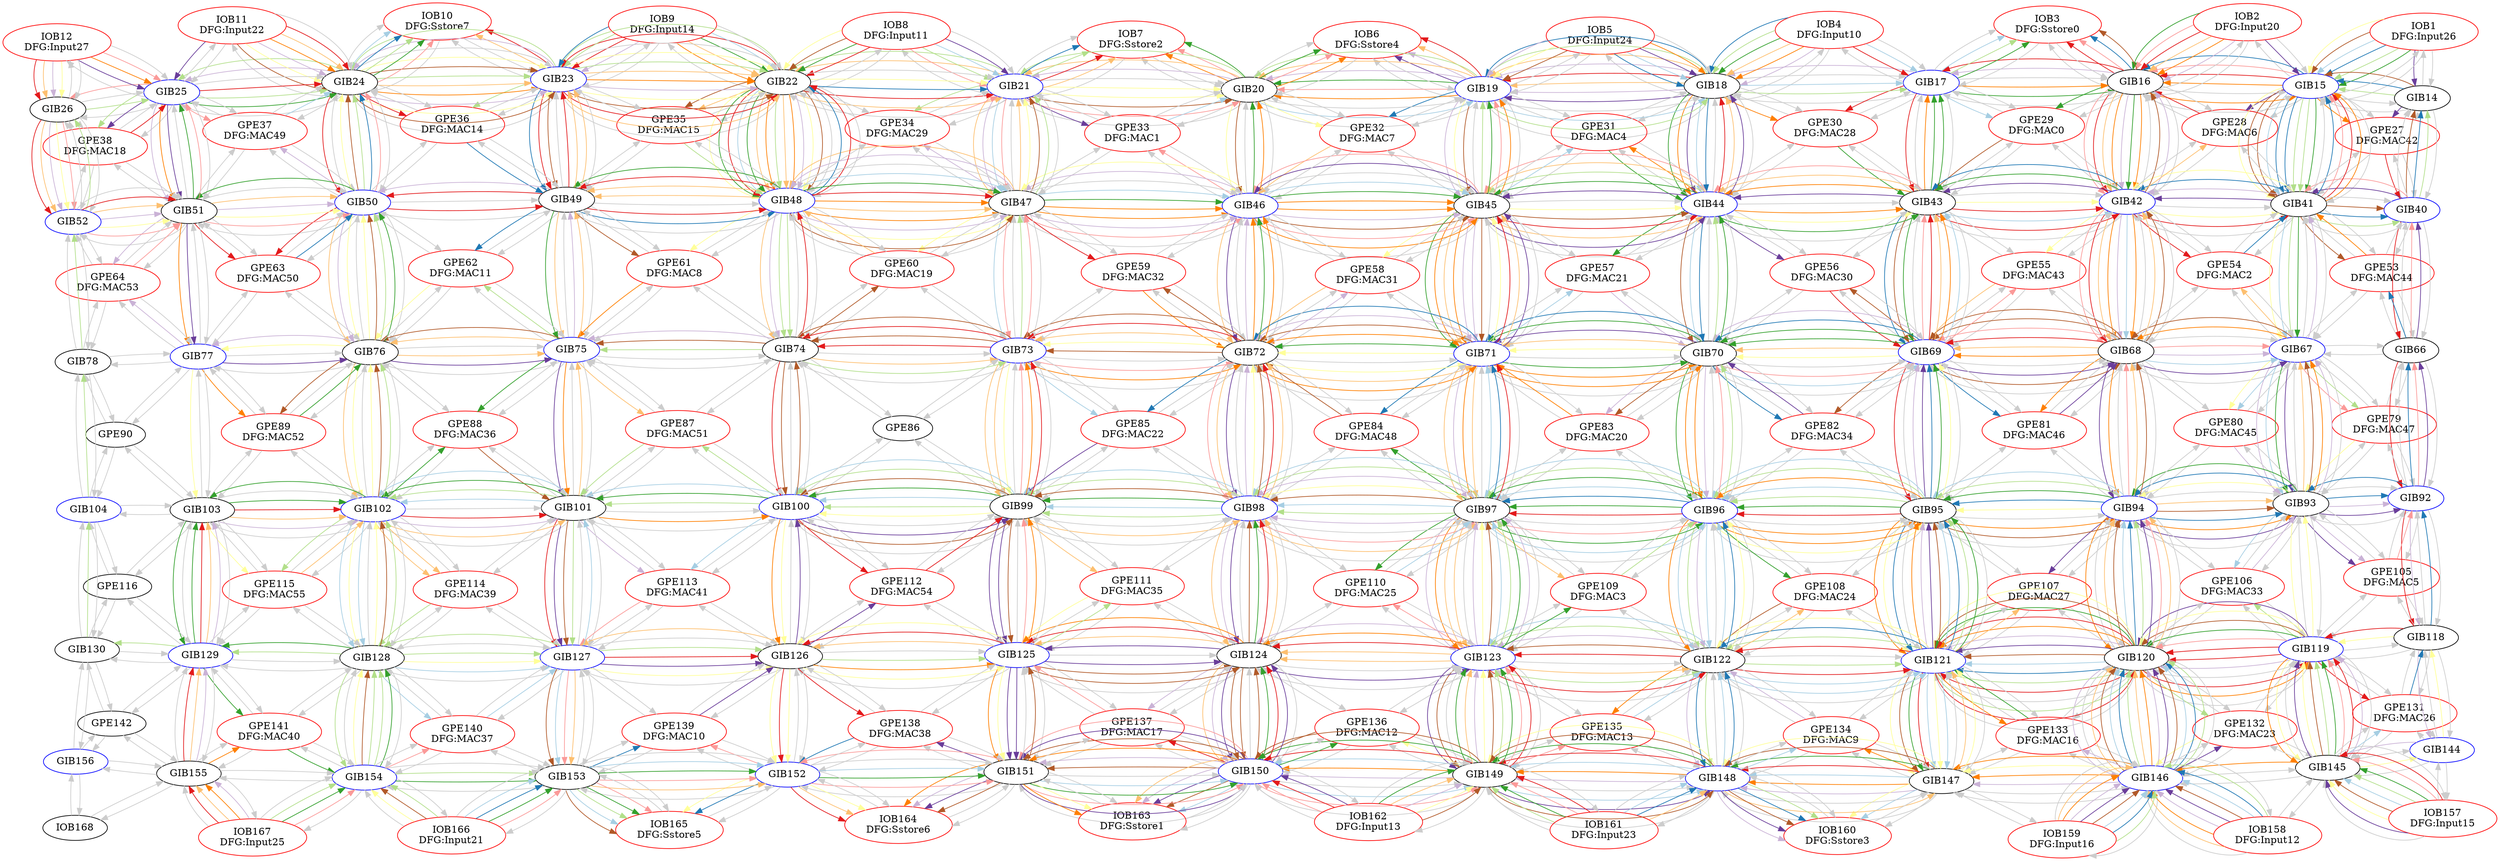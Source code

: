 Digraph G {
layout = sfdp;
overlap = scale;
IOB1[label = "IOB1\nDFG:Input26", color = red];
GIB14->IOB1[color = gray80];
GIB15->IOB1[color = gray80];
IOB2[label = "IOB2\nDFG:Input20", color = red];
GIB15->IOB2[color = gray80];
GIB16->IOB2[color = gray80];
IOB3[label = "IOB3\nDFG:Sstore0", color = red];
GIB16->IOB3[color = gray80];
GIB17->IOB3[color = gray80];
IOB4[label = "IOB4\nDFG:Input10", color = red];
GIB17->IOB4[color = gray80];
GIB18->IOB4[color = gray80];
IOB5[label = "IOB5\nDFG:Input24", color = red];
GIB18->IOB5[color = gray80];
GIB19->IOB5[color = gray80];
IOB6[label = "IOB6\nDFG:Sstore4", color = red];
GIB19->IOB6[color = gray80];
GIB20->IOB6[color = gray80];
IOB7[label = "IOB7\nDFG:Sstore2", color = red];
GIB20->IOB7[color = gray80];
GIB21->IOB7[color = gray80];
IOB8[label = "IOB8\nDFG:Input11", color = red];
GIB21->IOB8[color = gray80];
GIB22->IOB8[color = gray80];
IOB9[label = "IOB9\nDFG:Input14", color = red];
GIB22->IOB9[color = gray80];
GIB23->IOB9[color = gray80];
IOB10[label = "IOB10\nDFG:Sstore7", color = red];
GIB23->IOB10[color = gray80];
GIB24->IOB10[color = gray80];
IOB11[label = "IOB11\nDFG:Input22", color = red];
GIB24->IOB11[color = gray80];
GIB25->IOB11[color = gray80];
IOB12[label = "IOB12\nDFG:Input27", color = red];
GIB25->IOB12[color = gray80];
GIB26->IOB12[color = gray80];
GIB14[label = "GIB14", color = black];
IOB1->GIB14[color = gray80];
GIB15->GIB14[color = gray80];
GPE27->GIB14[color = gray80];
GIB40->GIB14[color = gray80];
GIB15[label = "GIB15", color = blue];
IOB1->GIB15[color = gray80];
IOB2->GIB15[color = gray80];
GIB14->GIB15[color = gray80];
GIB16->GIB15[color = gray80];
GPE27->GIB15[color = gray80];
GPE28->GIB15[color = gray80];
GIB41->GIB15[color = gray80];
GIB16[label = "GIB16", color = black];
IOB2->GIB16[color = gray80];
IOB3->GIB16[color = gray80];
GIB15->GIB16[color = gray80];
GIB17->GIB16[color = gray80];
GPE28->GIB16[color = gray80];
GPE29->GIB16[color = gray80];
GIB42->GIB16[color = gray80];
GIB17[label = "GIB17", color = blue];
IOB3->GIB17[color = gray80];
IOB4->GIB17[color = gray80];
GIB16->GIB17[color = gray80];
GIB18->GIB17[color = gray80];
GPE29->GIB17[color = gray80];
GPE30->GIB17[color = gray80];
GIB43->GIB17[color = gray80];
GIB18[label = "GIB18", color = black];
IOB4->GIB18[color = gray80];
IOB5->GIB18[color = gray80];
GIB17->GIB18[color = gray80];
GIB19->GIB18[color = gray80];
GPE30->GIB18[color = gray80];
GPE31->GIB18[color = gray80];
GIB44->GIB18[color = gray80];
GIB19[label = "GIB19", color = blue];
IOB5->GIB19[color = gray80];
IOB6->GIB19[color = gray80];
GIB18->GIB19[color = gray80];
GIB20->GIB19[color = gray80];
GPE31->GIB19[color = gray80];
GPE32->GIB19[color = gray80];
GIB45->GIB19[color = gray80];
GIB20[label = "GIB20", color = black];
IOB6->GIB20[color = gray80];
IOB7->GIB20[color = gray80];
GIB19->GIB20[color = gray80];
GIB21->GIB20[color = gray80];
GPE32->GIB20[color = gray80];
GPE33->GIB20[color = gray80];
GIB46->GIB20[color = gray80];
GIB21[label = "GIB21", color = blue];
IOB7->GIB21[color = gray80];
IOB8->GIB21[color = gray80];
GIB20->GIB21[color = gray80];
GIB22->GIB21[color = gray80];
GPE33->GIB21[color = gray80];
GPE34->GIB21[color = gray80];
GIB47->GIB21[color = gray80];
GIB22[label = "GIB22", color = black];
IOB8->GIB22[color = gray80];
IOB9->GIB22[color = gray80];
GIB21->GIB22[color = gray80];
GIB23->GIB22[color = gray80];
GPE34->GIB22[color = gray80];
GPE35->GIB22[color = gray80];
GIB48->GIB22[color = gray80];
GIB23[label = "GIB23", color = blue];
IOB9->GIB23[color = gray80];
IOB10->GIB23[color = gray80];
GIB22->GIB23[color = gray80];
GIB24->GIB23[color = gray80];
GPE35->GIB23[color = gray80];
GPE36->GIB23[color = gray80];
GIB49->GIB23[color = gray80];
GIB24[label = "GIB24", color = black];
IOB10->GIB24[color = gray80];
IOB11->GIB24[color = gray80];
GIB23->GIB24[color = gray80];
GIB25->GIB24[color = gray80];
GPE36->GIB24[color = gray80];
GPE37->GIB24[color = gray80];
GIB50->GIB24[color = gray80];
GIB25[label = "GIB25", color = blue];
IOB11->GIB25[color = gray80];
IOB12->GIB25[color = gray80];
GIB24->GIB25[color = gray80];
GIB26->GIB25[color = gray80];
GPE37->GIB25[color = gray80];
GPE38->GIB25[color = gray80];
GIB51->GIB25[color = gray80];
GIB26[label = "GIB26", color = black];
IOB12->GIB26[color = gray80];
GIB25->GIB26[color = gray80];
GPE38->GIB26[color = gray80];
GIB52->GIB26[color = gray80];
GPE27[label = "GPE27\nDFG:MAC42", color = red];
GIB14->GPE27[color = gray80];
GIB15->GPE27[color = gray80];
GIB40->GPE27[color = gray80];
GIB41->GPE27[color = gray80];
GPE28[label = "GPE28\nDFG:MAC6", color = red];
GIB15->GPE28[color = gray80];
GIB16->GPE28[color = gray80];
GIB41->GPE28[color = gray80];
GIB42->GPE28[color = gray80];
GPE29[label = "GPE29\nDFG:MAC0", color = red];
GIB16->GPE29[color = gray80];
GIB17->GPE29[color = gray80];
GIB42->GPE29[color = gray80];
GIB43->GPE29[color = gray80];
GPE30[label = "GPE30\nDFG:MAC28", color = red];
GIB17->GPE30[color = gray80];
GIB18->GPE30[color = gray80];
GIB43->GPE30[color = gray80];
GIB44->GPE30[color = gray80];
GPE31[label = "GPE31\nDFG:MAC4", color = red];
GIB18->GPE31[color = gray80];
GIB19->GPE31[color = gray80];
GIB44->GPE31[color = gray80];
GIB45->GPE31[color = gray80];
GPE32[label = "GPE32\nDFG:MAC7", color = red];
GIB19->GPE32[color = gray80];
GIB20->GPE32[color = gray80];
GIB45->GPE32[color = gray80];
GIB46->GPE32[color = gray80];
GPE33[label = "GPE33\nDFG:MAC1", color = red];
GIB20->GPE33[color = gray80];
GIB21->GPE33[color = gray80];
GIB46->GPE33[color = gray80];
GIB47->GPE33[color = gray80];
GPE34[label = "GPE34\nDFG:MAC29", color = red];
GIB21->GPE34[color = gray80];
GIB22->GPE34[color = gray80];
GIB47->GPE34[color = gray80];
GIB48->GPE34[color = gray80];
GPE35[label = "GPE35\nDFG:MAC15", color = red];
GIB22->GPE35[color = gray80];
GIB23->GPE35[color = gray80];
GIB48->GPE35[color = gray80];
GIB49->GPE35[color = gray80];
GPE36[label = "GPE36\nDFG:MAC14", color = red];
GIB23->GPE36[color = gray80];
GIB24->GPE36[color = gray80];
GIB49->GPE36[color = gray80];
GIB50->GPE36[color = gray80];
GPE37[label = "GPE37\nDFG:MAC49", color = red];
GIB24->GPE37[color = gray80];
GIB25->GPE37[color = gray80];
GIB50->GPE37[color = gray80];
GIB51->GPE37[color = gray80];
GPE38[label = "GPE38\nDFG:MAC18", color = red];
GIB25->GPE38[color = gray80];
GIB26->GPE38[color = gray80];
GIB51->GPE38[color = gray80];
GIB52->GPE38[color = gray80];
GIB40[label = "GIB40", color = blue];
GIB14->GIB40[color = gray80];
GPE27->GIB40[color = gray80];
GIB41->GIB40[color = gray80];
GPE53->GIB40[color = gray80];
GIB66->GIB40[color = gray80];
GIB41[label = "GIB41", color = black];
GIB15->GIB41[color = gray80];
GPE27->GIB41[color = gray80];
GPE28->GIB41[color = gray80];
GIB40->GIB41[color = gray80];
GIB42->GIB41[color = gray80];
GPE53->GIB41[color = gray80];
GPE54->GIB41[color = gray80];
GIB67->GIB41[color = gray80];
GIB42[label = "GIB42", color = blue];
GIB16->GIB42[color = gray80];
GPE28->GIB42[color = gray80];
GPE29->GIB42[color = gray80];
GIB41->GIB42[color = gray80];
GIB43->GIB42[color = gray80];
GPE54->GIB42[color = gray80];
GPE55->GIB42[color = gray80];
GIB68->GIB42[color = gray80];
GIB43[label = "GIB43", color = black];
GIB17->GIB43[color = gray80];
GPE29->GIB43[color = gray80];
GPE30->GIB43[color = gray80];
GIB42->GIB43[color = gray80];
GIB44->GIB43[color = gray80];
GPE55->GIB43[color = gray80];
GPE56->GIB43[color = gray80];
GIB69->GIB43[color = gray80];
GIB44[label = "GIB44", color = blue];
GIB18->GIB44[color = gray80];
GPE30->GIB44[color = gray80];
GPE31->GIB44[color = gray80];
GIB43->GIB44[color = gray80];
GIB45->GIB44[color = gray80];
GPE56->GIB44[color = gray80];
GPE57->GIB44[color = gray80];
GIB70->GIB44[color = gray80];
GIB45[label = "GIB45", color = black];
GIB19->GIB45[color = gray80];
GPE31->GIB45[color = gray80];
GPE32->GIB45[color = gray80];
GIB44->GIB45[color = gray80];
GIB46->GIB45[color = gray80];
GPE57->GIB45[color = gray80];
GPE58->GIB45[color = gray80];
GIB71->GIB45[color = gray80];
GIB46[label = "GIB46", color = blue];
GIB20->GIB46[color = gray80];
GPE32->GIB46[color = gray80];
GPE33->GIB46[color = gray80];
GIB45->GIB46[color = gray80];
GIB47->GIB46[color = gray80];
GPE58->GIB46[color = gray80];
GPE59->GIB46[color = gray80];
GIB72->GIB46[color = gray80];
GIB47[label = "GIB47", color = black];
GIB21->GIB47[color = gray80];
GPE33->GIB47[color = gray80];
GPE34->GIB47[color = gray80];
GIB46->GIB47[color = gray80];
GIB48->GIB47[color = gray80];
GPE59->GIB47[color = gray80];
GPE60->GIB47[color = gray80];
GIB73->GIB47[color = gray80];
GIB48[label = "GIB48", color = blue];
GIB22->GIB48[color = gray80];
GPE34->GIB48[color = gray80];
GPE35->GIB48[color = gray80];
GIB47->GIB48[color = gray80];
GIB49->GIB48[color = gray80];
GPE60->GIB48[color = gray80];
GPE61->GIB48[color = gray80];
GIB74->GIB48[color = gray80];
GIB49[label = "GIB49", color = black];
GIB23->GIB49[color = gray80];
GPE35->GIB49[color = gray80];
GPE36->GIB49[color = gray80];
GIB48->GIB49[color = gray80];
GIB50->GIB49[color = gray80];
GPE61->GIB49[color = gray80];
GPE62->GIB49[color = gray80];
GIB75->GIB49[color = gray80];
GIB50[label = "GIB50", color = blue];
GIB24->GIB50[color = gray80];
GPE36->GIB50[color = gray80];
GPE37->GIB50[color = gray80];
GIB49->GIB50[color = gray80];
GIB51->GIB50[color = gray80];
GPE62->GIB50[color = gray80];
GPE63->GIB50[color = gray80];
GIB76->GIB50[color = gray80];
GIB51[label = "GIB51", color = black];
GIB25->GIB51[color = gray80];
GPE37->GIB51[color = gray80];
GPE38->GIB51[color = gray80];
GIB50->GIB51[color = gray80];
GIB52->GIB51[color = gray80];
GPE63->GIB51[color = gray80];
GPE64->GIB51[color = gray80];
GIB77->GIB51[color = gray80];
GIB52[label = "GIB52", color = blue];
GIB26->GIB52[color = gray80];
GPE38->GIB52[color = gray80];
GIB51->GIB52[color = gray80];
GPE64->GIB52[color = gray80];
GIB78->GIB52[color = gray80];
GPE53[label = "GPE53\nDFG:MAC44", color = red];
GIB40->GPE53[color = gray80];
GIB41->GPE53[color = gray80];
GIB66->GPE53[color = gray80];
GIB67->GPE53[color = gray80];
GPE54[label = "GPE54\nDFG:MAC2", color = red];
GIB41->GPE54[color = gray80];
GIB42->GPE54[color = gray80];
GIB67->GPE54[color = gray80];
GIB68->GPE54[color = gray80];
GPE55[label = "GPE55\nDFG:MAC43", color = red];
GIB42->GPE55[color = gray80];
GIB43->GPE55[color = gray80];
GIB68->GPE55[color = gray80];
GIB69->GPE55[color = gray80];
GPE56[label = "GPE56\nDFG:MAC30", color = red];
GIB43->GPE56[color = gray80];
GIB44->GPE56[color = gray80];
GIB69->GPE56[color = gray80];
GIB70->GPE56[color = gray80];
GPE57[label = "GPE57\nDFG:MAC21", color = red];
GIB44->GPE57[color = gray80];
GIB45->GPE57[color = gray80];
GIB70->GPE57[color = gray80];
GIB71->GPE57[color = gray80];
GPE58[label = "GPE58\nDFG:MAC31", color = red];
GIB45->GPE58[color = gray80];
GIB46->GPE58[color = gray80];
GIB71->GPE58[color = gray80];
GIB72->GPE58[color = gray80];
GPE59[label = "GPE59\nDFG:MAC32", color = red];
GIB46->GPE59[color = gray80];
GIB47->GPE59[color = gray80];
GIB72->GPE59[color = gray80];
GIB73->GPE59[color = gray80];
GPE60[label = "GPE60\nDFG:MAC19", color = red];
GIB47->GPE60[color = gray80];
GIB48->GPE60[color = gray80];
GIB73->GPE60[color = gray80];
GIB74->GPE60[color = gray80];
GPE61[label = "GPE61\nDFG:MAC8", color = red];
GIB48->GPE61[color = gray80];
GIB49->GPE61[color = gray80];
GIB74->GPE61[color = gray80];
GIB75->GPE61[color = gray80];
GPE62[label = "GPE62\nDFG:MAC11", color = red];
GIB49->GPE62[color = gray80];
GIB50->GPE62[color = gray80];
GIB75->GPE62[color = gray80];
GIB76->GPE62[color = gray80];
GPE63[label = "GPE63\nDFG:MAC50", color = red];
GIB50->GPE63[color = gray80];
GIB51->GPE63[color = gray80];
GIB76->GPE63[color = gray80];
GIB77->GPE63[color = gray80];
GPE64[label = "GPE64\nDFG:MAC53", color = red];
GIB51->GPE64[color = gray80];
GIB52->GPE64[color = gray80];
GIB77->GPE64[color = gray80];
GIB78->GPE64[color = gray80];
GIB66[label = "GIB66", color = black];
GIB40->GIB66[color = gray80];
GPE53->GIB66[color = gray80];
GIB67->GIB66[color = gray80];
GPE79->GIB66[color = gray80];
GIB92->GIB66[color = gray80];
GIB67[label = "GIB67", color = blue];
GIB41->GIB67[color = gray80];
GPE53->GIB67[color = gray80];
GPE54->GIB67[color = gray80];
GIB66->GIB67[color = gray80];
GIB68->GIB67[color = gray80];
GPE79->GIB67[color = gray80];
GPE80->GIB67[color = gray80];
GIB93->GIB67[color = gray80];
GIB68[label = "GIB68", color = black];
GIB42->GIB68[color = gray80];
GPE54->GIB68[color = gray80];
GPE55->GIB68[color = gray80];
GIB67->GIB68[color = gray80];
GIB69->GIB68[color = gray80];
GPE80->GIB68[color = gray80];
GPE81->GIB68[color = gray80];
GIB94->GIB68[color = gray80];
GIB69[label = "GIB69", color = blue];
GIB43->GIB69[color = gray80];
GPE55->GIB69[color = gray80];
GPE56->GIB69[color = gray80];
GIB68->GIB69[color = gray80];
GIB70->GIB69[color = gray80];
GPE81->GIB69[color = gray80];
GPE82->GIB69[color = gray80];
GIB95->GIB69[color = gray80];
GIB70[label = "GIB70", color = black];
GIB44->GIB70[color = gray80];
GPE56->GIB70[color = gray80];
GPE57->GIB70[color = gray80];
GIB69->GIB70[color = gray80];
GIB71->GIB70[color = gray80];
GPE82->GIB70[color = gray80];
GPE83->GIB70[color = gray80];
GIB96->GIB70[color = gray80];
GIB71[label = "GIB71", color = blue];
GIB45->GIB71[color = gray80];
GPE57->GIB71[color = gray80];
GPE58->GIB71[color = gray80];
GIB70->GIB71[color = gray80];
GIB72->GIB71[color = gray80];
GPE83->GIB71[color = gray80];
GPE84->GIB71[color = gray80];
GIB97->GIB71[color = gray80];
GIB72[label = "GIB72", color = black];
GIB46->GIB72[color = gray80];
GPE58->GIB72[color = gray80];
GPE59->GIB72[color = gray80];
GIB71->GIB72[color = gray80];
GIB73->GIB72[color = gray80];
GPE84->GIB72[color = gray80];
GPE85->GIB72[color = gray80];
GIB98->GIB72[color = gray80];
GIB73[label = "GIB73", color = blue];
GIB47->GIB73[color = gray80];
GPE59->GIB73[color = gray80];
GPE60->GIB73[color = gray80];
GIB72->GIB73[color = gray80];
GIB74->GIB73[color = gray80];
GPE85->GIB73[color = gray80];
GPE86->GIB73[color = gray80];
GIB99->GIB73[color = gray80];
GIB74[label = "GIB74", color = black];
GIB48->GIB74[color = gray80];
GPE60->GIB74[color = gray80];
GPE61->GIB74[color = gray80];
GIB73->GIB74[color = gray80];
GIB75->GIB74[color = gray80];
GPE86->GIB74[color = gray80];
GPE87->GIB74[color = gray80];
GIB100->GIB74[color = gray80];
GIB75[label = "GIB75", color = blue];
GIB49->GIB75[color = gray80];
GPE61->GIB75[color = gray80];
GPE62->GIB75[color = gray80];
GIB74->GIB75[color = gray80];
GIB76->GIB75[color = gray80];
GPE87->GIB75[color = gray80];
GPE88->GIB75[color = gray80];
GIB101->GIB75[color = gray80];
GIB76[label = "GIB76", color = black];
GIB50->GIB76[color = gray80];
GPE62->GIB76[color = gray80];
GPE63->GIB76[color = gray80];
GIB75->GIB76[color = gray80];
GIB77->GIB76[color = gray80];
GPE88->GIB76[color = gray80];
GPE89->GIB76[color = gray80];
GIB102->GIB76[color = gray80];
GIB77[label = "GIB77", color = blue];
GIB51->GIB77[color = gray80];
GPE63->GIB77[color = gray80];
GPE64->GIB77[color = gray80];
GIB76->GIB77[color = gray80];
GIB78->GIB77[color = gray80];
GPE89->GIB77[color = gray80];
GPE90->GIB77[color = gray80];
GIB103->GIB77[color = gray80];
GIB78[label = "GIB78", color = black];
GIB52->GIB78[color = gray80];
GPE64->GIB78[color = gray80];
GIB77->GIB78[color = gray80];
GPE90->GIB78[color = gray80];
GIB104->GIB78[color = gray80];
GPE79[label = "GPE79\nDFG:MAC47", color = red];
GIB66->GPE79[color = gray80];
GIB67->GPE79[color = gray80];
GIB92->GPE79[color = gray80];
GIB93->GPE79[color = gray80];
GPE80[label = "GPE80\nDFG:MAC45", color = red];
GIB67->GPE80[color = gray80];
GIB68->GPE80[color = gray80];
GIB93->GPE80[color = gray80];
GIB94->GPE80[color = gray80];
GPE81[label = "GPE81\nDFG:MAC46", color = red];
GIB68->GPE81[color = gray80];
GIB69->GPE81[color = gray80];
GIB94->GPE81[color = gray80];
GIB95->GPE81[color = gray80];
GPE82[label = "GPE82\nDFG:MAC34", color = red];
GIB69->GPE82[color = gray80];
GIB70->GPE82[color = gray80];
GIB95->GPE82[color = gray80];
GIB96->GPE82[color = gray80];
GPE83[label = "GPE83\nDFG:MAC20", color = red];
GIB70->GPE83[color = gray80];
GIB71->GPE83[color = gray80];
GIB96->GPE83[color = gray80];
GIB97->GPE83[color = gray80];
GPE84[label = "GPE84\nDFG:MAC48", color = red];
GIB71->GPE84[color = gray80];
GIB72->GPE84[color = gray80];
GIB97->GPE84[color = gray80];
GIB98->GPE84[color = gray80];
GPE85[label = "GPE85\nDFG:MAC22", color = red];
GIB72->GPE85[color = gray80];
GIB73->GPE85[color = gray80];
GIB98->GPE85[color = gray80];
GIB99->GPE85[color = gray80];
GPE86[label = "GPE86", color = black];
GIB73->GPE86[color = gray80];
GIB74->GPE86[color = gray80];
GIB99->GPE86[color = gray80];
GIB100->GPE86[color = gray80];
GPE87[label = "GPE87\nDFG:MAC51", color = red];
GIB74->GPE87[color = gray80];
GIB75->GPE87[color = gray80];
GIB100->GPE87[color = gray80];
GIB101->GPE87[color = gray80];
GPE88[label = "GPE88\nDFG:MAC36", color = red];
GIB75->GPE88[color = gray80];
GIB76->GPE88[color = gray80];
GIB101->GPE88[color = gray80];
GIB102->GPE88[color = gray80];
GPE89[label = "GPE89\nDFG:MAC52", color = red];
GIB76->GPE89[color = gray80];
GIB77->GPE89[color = gray80];
GIB102->GPE89[color = gray80];
GIB103->GPE89[color = gray80];
GPE90[label = "GPE90", color = black];
GIB77->GPE90[color = gray80];
GIB78->GPE90[color = gray80];
GIB103->GPE90[color = gray80];
GIB104->GPE90[color = gray80];
GIB92[label = "GIB92", color = blue];
GIB66->GIB92[color = gray80];
GPE79->GIB92[color = gray80];
GIB93->GIB92[color = gray80];
GPE105->GIB92[color = gray80];
GIB118->GIB92[color = gray80];
GIB93[label = "GIB93", color = black];
GIB67->GIB93[color = gray80];
GPE79->GIB93[color = gray80];
GPE80->GIB93[color = gray80];
GIB92->GIB93[color = gray80];
GIB94->GIB93[color = gray80];
GPE105->GIB93[color = gray80];
GPE106->GIB93[color = gray80];
GIB119->GIB93[color = gray80];
GIB94[label = "GIB94", color = blue];
GIB68->GIB94[color = gray80];
GPE80->GIB94[color = gray80];
GPE81->GIB94[color = gray80];
GIB93->GIB94[color = gray80];
GIB95->GIB94[color = gray80];
GPE106->GIB94[color = gray80];
GPE107->GIB94[color = gray80];
GIB120->GIB94[color = gray80];
GIB95[label = "GIB95", color = black];
GIB69->GIB95[color = gray80];
GPE81->GIB95[color = gray80];
GPE82->GIB95[color = gray80];
GIB94->GIB95[color = gray80];
GIB96->GIB95[color = gray80];
GPE107->GIB95[color = gray80];
GPE108->GIB95[color = gray80];
GIB121->GIB95[color = gray80];
GIB96[label = "GIB96", color = blue];
GIB70->GIB96[color = gray80];
GPE82->GIB96[color = gray80];
GPE83->GIB96[color = gray80];
GIB95->GIB96[color = gray80];
GIB97->GIB96[color = gray80];
GPE108->GIB96[color = gray80];
GPE109->GIB96[color = gray80];
GIB122->GIB96[color = gray80];
GIB97[label = "GIB97", color = black];
GIB71->GIB97[color = gray80];
GPE83->GIB97[color = gray80];
GPE84->GIB97[color = gray80];
GIB96->GIB97[color = gray80];
GIB98->GIB97[color = gray80];
GPE109->GIB97[color = gray80];
GPE110->GIB97[color = gray80];
GIB123->GIB97[color = gray80];
GIB98[label = "GIB98", color = blue];
GIB72->GIB98[color = gray80];
GPE84->GIB98[color = gray80];
GPE85->GIB98[color = gray80];
GIB97->GIB98[color = gray80];
GIB99->GIB98[color = gray80];
GPE110->GIB98[color = gray80];
GPE111->GIB98[color = gray80];
GIB124->GIB98[color = gray80];
GIB99[label = "GIB99", color = black];
GIB73->GIB99[color = gray80];
GPE85->GIB99[color = gray80];
GPE86->GIB99[color = gray80];
GIB98->GIB99[color = gray80];
GIB100->GIB99[color = gray80];
GPE111->GIB99[color = gray80];
GPE112->GIB99[color = gray80];
GIB125->GIB99[color = gray80];
GIB100[label = "GIB100", color = blue];
GIB74->GIB100[color = gray80];
GPE86->GIB100[color = gray80];
GPE87->GIB100[color = gray80];
GIB99->GIB100[color = gray80];
GIB101->GIB100[color = gray80];
GPE112->GIB100[color = gray80];
GPE113->GIB100[color = gray80];
GIB126->GIB100[color = gray80];
GIB101[label = "GIB101", color = black];
GIB75->GIB101[color = gray80];
GPE87->GIB101[color = gray80];
GPE88->GIB101[color = gray80];
GIB100->GIB101[color = gray80];
GIB102->GIB101[color = gray80];
GPE113->GIB101[color = gray80];
GPE114->GIB101[color = gray80];
GIB127->GIB101[color = gray80];
GIB102[label = "GIB102", color = blue];
GIB76->GIB102[color = gray80];
GPE88->GIB102[color = gray80];
GPE89->GIB102[color = gray80];
GIB101->GIB102[color = gray80];
GIB103->GIB102[color = gray80];
GPE114->GIB102[color = gray80];
GPE115->GIB102[color = gray80];
GIB128->GIB102[color = gray80];
GIB103[label = "GIB103", color = black];
GIB77->GIB103[color = gray80];
GPE89->GIB103[color = gray80];
GPE90->GIB103[color = gray80];
GIB102->GIB103[color = gray80];
GIB104->GIB103[color = gray80];
GPE115->GIB103[color = gray80];
GPE116->GIB103[color = gray80];
GIB129->GIB103[color = gray80];
GIB104[label = "GIB104", color = blue];
GIB78->GIB104[color = gray80];
GPE90->GIB104[color = gray80];
GIB103->GIB104[color = gray80];
GPE116->GIB104[color = gray80];
GIB130->GIB104[color = gray80];
GPE105[label = "GPE105\nDFG:MAC5", color = red];
GIB92->GPE105[color = gray80];
GIB93->GPE105[color = gray80];
GIB118->GPE105[color = gray80];
GIB119->GPE105[color = gray80];
GPE106[label = "GPE106\nDFG:MAC33", color = red];
GIB93->GPE106[color = gray80];
GIB94->GPE106[color = gray80];
GIB119->GPE106[color = gray80];
GIB120->GPE106[color = gray80];
GPE107[label = "GPE107\nDFG:MAC27", color = red];
GIB94->GPE107[color = gray80];
GIB95->GPE107[color = gray80];
GIB120->GPE107[color = gray80];
GIB121->GPE107[color = gray80];
GPE108[label = "GPE108\nDFG:MAC24", color = red];
GIB95->GPE108[color = gray80];
GIB96->GPE108[color = gray80];
GIB121->GPE108[color = gray80];
GIB122->GPE108[color = gray80];
GPE109[label = "GPE109\nDFG:MAC3", color = red];
GIB96->GPE109[color = gray80];
GIB97->GPE109[color = gray80];
GIB122->GPE109[color = gray80];
GIB123->GPE109[color = gray80];
GPE110[label = "GPE110\nDFG:MAC25", color = red];
GIB97->GPE110[color = gray80];
GIB98->GPE110[color = gray80];
GIB123->GPE110[color = gray80];
GIB124->GPE110[color = gray80];
GPE111[label = "GPE111\nDFG:MAC35", color = red];
GIB98->GPE111[color = gray80];
GIB99->GPE111[color = gray80];
GIB124->GPE111[color = gray80];
GIB125->GPE111[color = gray80];
GPE112[label = "GPE112\nDFG:MAC54", color = red];
GIB99->GPE112[color = gray80];
GIB100->GPE112[color = gray80];
GIB125->GPE112[color = gray80];
GIB126->GPE112[color = gray80];
GPE113[label = "GPE113\nDFG:MAC41", color = red];
GIB100->GPE113[color = gray80];
GIB101->GPE113[color = gray80];
GIB126->GPE113[color = gray80];
GIB127->GPE113[color = gray80];
GPE114[label = "GPE114\nDFG:MAC39", color = red];
GIB101->GPE114[color = gray80];
GIB102->GPE114[color = gray80];
GIB127->GPE114[color = gray80];
GIB128->GPE114[color = gray80];
GPE115[label = "GPE115\nDFG:MAC55", color = red];
GIB102->GPE115[color = gray80];
GIB103->GPE115[color = gray80];
GIB128->GPE115[color = gray80];
GIB129->GPE115[color = gray80];
GPE116[label = "GPE116", color = black];
GIB103->GPE116[color = gray80];
GIB104->GPE116[color = gray80];
GIB129->GPE116[color = gray80];
GIB130->GPE116[color = gray80];
GIB118[label = "GIB118", color = black];
GIB92->GIB118[color = gray80];
GPE105->GIB118[color = gray80];
GIB119->GIB118[color = gray80];
GPE131->GIB118[color = gray80];
GIB144->GIB118[color = gray80];
GIB119[label = "GIB119", color = blue];
GIB93->GIB119[color = gray80];
GPE105->GIB119[color = gray80];
GPE106->GIB119[color = gray80];
GIB118->GIB119[color = gray80];
GIB120->GIB119[color = gray80];
GPE131->GIB119[color = gray80];
GPE132->GIB119[color = gray80];
GIB145->GIB119[color = gray80];
GIB120[label = "GIB120", color = black];
GIB94->GIB120[color = gray80];
GPE106->GIB120[color = gray80];
GPE107->GIB120[color = gray80];
GIB119->GIB120[color = gray80];
GIB121->GIB120[color = gray80];
GPE132->GIB120[color = gray80];
GPE133->GIB120[color = gray80];
GIB146->GIB120[color = gray80];
GIB121[label = "GIB121", color = blue];
GIB95->GIB121[color = gray80];
GPE107->GIB121[color = gray80];
GPE108->GIB121[color = gray80];
GIB120->GIB121[color = gray80];
GIB122->GIB121[color = gray80];
GPE133->GIB121[color = gray80];
GPE134->GIB121[color = gray80];
GIB147->GIB121[color = gray80];
GIB122[label = "GIB122", color = black];
GIB96->GIB122[color = gray80];
GPE108->GIB122[color = gray80];
GPE109->GIB122[color = gray80];
GIB121->GIB122[color = gray80];
GIB123->GIB122[color = gray80];
GPE134->GIB122[color = gray80];
GPE135->GIB122[color = gray80];
GIB148->GIB122[color = gray80];
GIB123[label = "GIB123", color = blue];
GIB97->GIB123[color = gray80];
GPE109->GIB123[color = gray80];
GPE110->GIB123[color = gray80];
GIB122->GIB123[color = gray80];
GIB124->GIB123[color = gray80];
GPE135->GIB123[color = gray80];
GPE136->GIB123[color = gray80];
GIB149->GIB123[color = gray80];
GIB124[label = "GIB124", color = black];
GIB98->GIB124[color = gray80];
GPE110->GIB124[color = gray80];
GPE111->GIB124[color = gray80];
GIB123->GIB124[color = gray80];
GIB125->GIB124[color = gray80];
GPE136->GIB124[color = gray80];
GPE137->GIB124[color = gray80];
GIB150->GIB124[color = gray80];
GIB125[label = "GIB125", color = blue];
GIB99->GIB125[color = gray80];
GPE111->GIB125[color = gray80];
GPE112->GIB125[color = gray80];
GIB124->GIB125[color = gray80];
GIB126->GIB125[color = gray80];
GPE137->GIB125[color = gray80];
GPE138->GIB125[color = gray80];
GIB151->GIB125[color = gray80];
GIB126[label = "GIB126", color = black];
GIB100->GIB126[color = gray80];
GPE112->GIB126[color = gray80];
GPE113->GIB126[color = gray80];
GIB125->GIB126[color = gray80];
GIB127->GIB126[color = gray80];
GPE138->GIB126[color = gray80];
GPE139->GIB126[color = gray80];
GIB152->GIB126[color = gray80];
GIB127[label = "GIB127", color = blue];
GIB101->GIB127[color = gray80];
GPE113->GIB127[color = gray80];
GPE114->GIB127[color = gray80];
GIB126->GIB127[color = gray80];
GIB128->GIB127[color = gray80];
GPE139->GIB127[color = gray80];
GPE140->GIB127[color = gray80];
GIB153->GIB127[color = gray80];
GIB128[label = "GIB128", color = black];
GIB102->GIB128[color = gray80];
GPE114->GIB128[color = gray80];
GPE115->GIB128[color = gray80];
GIB127->GIB128[color = gray80];
GIB129->GIB128[color = gray80];
GPE140->GIB128[color = gray80];
GPE141->GIB128[color = gray80];
GIB154->GIB128[color = gray80];
GIB129[label = "GIB129", color = blue];
GIB103->GIB129[color = gray80];
GPE115->GIB129[color = gray80];
GPE116->GIB129[color = gray80];
GIB128->GIB129[color = gray80];
GIB130->GIB129[color = gray80];
GPE141->GIB129[color = gray80];
GPE142->GIB129[color = gray80];
GIB155->GIB129[color = gray80];
GIB130[label = "GIB130", color = black];
GIB104->GIB130[color = gray80];
GPE116->GIB130[color = gray80];
GIB129->GIB130[color = gray80];
GPE142->GIB130[color = gray80];
GIB156->GIB130[color = gray80];
GPE131[label = "GPE131\nDFG:MAC26", color = red];
GIB118->GPE131[color = gray80];
GIB119->GPE131[color = gray80];
GIB144->GPE131[color = gray80];
GIB145->GPE131[color = gray80];
GPE132[label = "GPE132\nDFG:MAC23", color = red];
GIB119->GPE132[color = gray80];
GIB120->GPE132[color = gray80];
GIB145->GPE132[color = gray80];
GIB146->GPE132[color = gray80];
GPE133[label = "GPE133\nDFG:MAC16", color = red];
GIB120->GPE133[color = gray80];
GIB121->GPE133[color = gray80];
GIB146->GPE133[color = gray80];
GIB147->GPE133[color = gray80];
GPE134[label = "GPE134\nDFG:MAC9", color = red];
GIB121->GPE134[color = gray80];
GIB122->GPE134[color = gray80];
GIB147->GPE134[color = gray80];
GIB148->GPE134[color = gray80];
GPE135[label = "GPE135\nDFG:MAC13", color = red];
GIB122->GPE135[color = gray80];
GIB123->GPE135[color = gray80];
GIB148->GPE135[color = gray80];
GIB149->GPE135[color = gray80];
GPE136[label = "GPE136\nDFG:MAC12", color = red];
GIB123->GPE136[color = gray80];
GIB124->GPE136[color = gray80];
GIB149->GPE136[color = gray80];
GIB150->GPE136[color = gray80];
GPE137[label = "GPE137\nDFG:MAC17", color = red];
GIB124->GPE137[color = gray80];
GIB125->GPE137[color = gray80];
GIB150->GPE137[color = gray80];
GIB151->GPE137[color = gray80];
GPE138[label = "GPE138\nDFG:MAC38", color = red];
GIB125->GPE138[color = gray80];
GIB126->GPE138[color = gray80];
GIB151->GPE138[color = gray80];
GIB152->GPE138[color = gray80];
GPE139[label = "GPE139\nDFG:MAC10", color = red];
GIB126->GPE139[color = gray80];
GIB127->GPE139[color = gray80];
GIB152->GPE139[color = gray80];
GIB153->GPE139[color = gray80];
GPE140[label = "GPE140\nDFG:MAC37", color = red];
GIB127->GPE140[color = gray80];
GIB128->GPE140[color = gray80];
GIB153->GPE140[color = gray80];
GIB154->GPE140[color = gray80];
GPE141[label = "GPE141\nDFG:MAC40", color = red];
GIB128->GPE141[color = gray80];
GIB129->GPE141[color = gray80];
GIB154->GPE141[color = gray80];
GIB155->GPE141[color = gray80];
GPE142[label = "GPE142", color = black];
GIB129->GPE142[color = gray80];
GIB130->GPE142[color = gray80];
GIB155->GPE142[color = gray80];
GIB156->GPE142[color = gray80];
GIB144[label = "GIB144", color = blue];
GIB118->GIB144[color = gray80];
GPE131->GIB144[color = gray80];
GIB145->GIB144[color = gray80];
IOB157->GIB144[color = gray80];
GIB145[label = "GIB145", color = black];
GIB119->GIB145[color = gray80];
GPE131->GIB145[color = gray80];
GPE132->GIB145[color = gray80];
GIB144->GIB145[color = gray80];
GIB146->GIB145[color = gray80];
IOB157->GIB145[color = gray80];
IOB158->GIB145[color = gray80];
GIB146[label = "GIB146", color = blue];
GIB120->GIB146[color = gray80];
GPE132->GIB146[color = gray80];
GPE133->GIB146[color = gray80];
GIB145->GIB146[color = gray80];
GIB147->GIB146[color = gray80];
IOB158->GIB146[color = gray80];
IOB159->GIB146[color = gray80];
GIB147[label = "GIB147", color = black];
GIB121->GIB147[color = gray80];
GPE133->GIB147[color = gray80];
GPE134->GIB147[color = gray80];
GIB146->GIB147[color = gray80];
GIB148->GIB147[color = gray80];
IOB159->GIB147[color = gray80];
IOB160->GIB147[color = gray80];
GIB148[label = "GIB148", color = blue];
GIB122->GIB148[color = gray80];
GPE134->GIB148[color = gray80];
GPE135->GIB148[color = gray80];
GIB147->GIB148[color = gray80];
GIB149->GIB148[color = gray80];
IOB160->GIB148[color = gray80];
IOB161->GIB148[color = gray80];
GIB149[label = "GIB149", color = black];
GIB123->GIB149[color = gray80];
GPE135->GIB149[color = gray80];
GPE136->GIB149[color = gray80];
GIB148->GIB149[color = gray80];
GIB150->GIB149[color = gray80];
IOB161->GIB149[color = gray80];
IOB162->GIB149[color = gray80];
GIB150[label = "GIB150", color = blue];
GIB124->GIB150[color = gray80];
GPE136->GIB150[color = gray80];
GPE137->GIB150[color = gray80];
GIB149->GIB150[color = gray80];
GIB151->GIB150[color = gray80];
IOB162->GIB150[color = gray80];
IOB163->GIB150[color = gray80];
GIB151[label = "GIB151", color = black];
GIB125->GIB151[color = gray80];
GPE137->GIB151[color = gray80];
GPE138->GIB151[color = gray80];
GIB150->GIB151[color = gray80];
GIB152->GIB151[color = gray80];
IOB163->GIB151[color = gray80];
IOB164->GIB151[color = gray80];
GIB152[label = "GIB152", color = blue];
GIB126->GIB152[color = gray80];
GPE138->GIB152[color = gray80];
GPE139->GIB152[color = gray80];
GIB151->GIB152[color = gray80];
GIB153->GIB152[color = gray80];
IOB164->GIB152[color = gray80];
IOB165->GIB152[color = gray80];
GIB153[label = "GIB153", color = black];
GIB127->GIB153[color = gray80];
GPE139->GIB153[color = gray80];
GPE140->GIB153[color = gray80];
GIB152->GIB153[color = gray80];
GIB154->GIB153[color = gray80];
IOB165->GIB153[color = gray80];
IOB166->GIB153[color = gray80];
GIB154[label = "GIB154", color = blue];
GIB128->GIB154[color = gray80];
GPE140->GIB154[color = gray80];
GPE141->GIB154[color = gray80];
GIB153->GIB154[color = gray80];
GIB155->GIB154[color = gray80];
IOB166->GIB154[color = gray80];
IOB167->GIB154[color = gray80];
GIB155[label = "GIB155", color = black];
GIB129->GIB155[color = gray80];
GPE141->GIB155[color = gray80];
GPE142->GIB155[color = gray80];
GIB154->GIB155[color = gray80];
GIB156->GIB155[color = gray80];
IOB167->GIB155[color = gray80];
IOB168->GIB155[color = gray80];
GIB156[label = "GIB156", color = blue];
GIB130->GIB156[color = gray80];
GPE142->GIB156[color = gray80];
GIB155->GIB156[color = gray80];
IOB168->GIB156[color = gray80];
IOB157[label = "IOB157\nDFG:Input15", color = red];
GIB144->IOB157[color = gray80];
GIB145->IOB157[color = gray80];
IOB158[label = "IOB158\nDFG:Input12", color = red];
GIB145->IOB158[color = gray80];
GIB146->IOB158[color = gray80];
IOB159[label = "IOB159\nDFG:Input16", color = red];
GIB146->IOB159[color = gray80];
GIB147->IOB159[color = gray80];
IOB160[label = "IOB160\nDFG:Sstore3", color = red];
GIB147->IOB160[color = gray80];
GIB148->IOB160[color = gray80];
IOB161[label = "IOB161\nDFG:Input23", color = red];
GIB148->IOB161[color = gray80];
GIB149->IOB161[color = gray80];
IOB162[label = "IOB162\nDFG:Input13", color = red];
GIB149->IOB162[color = gray80];
GIB150->IOB162[color = gray80];
IOB163[label = "IOB163\nDFG:Sstore1", color = red];
GIB150->IOB163[color = gray80];
GIB151->IOB163[color = gray80];
IOB164[label = "IOB164\nDFG:Sstore6", color = red];
GIB151->IOB164[color = gray80];
GIB152->IOB164[color = gray80];
IOB165[label = "IOB165\nDFG:Sstore5", color = red];
GIB152->IOB165[color = gray80];
GIB153->IOB165[color = gray80];
IOB166[label = "IOB166\nDFG:Input21", color = red];
GIB153->IOB166[color = gray80];
GIB154->IOB166[color = gray80];
IOB167[label = "IOB167\nDFG:Input25", color = red];
GIB154->IOB167[color = gray80];
GIB155->IOB167[color = gray80];
IOB168[label = "IOB168", color = black];
GIB155->IOB168[color = gray80];
GIB156->IOB168[color = gray80];
edge [colorscheme=paired12];
IOB4->GIB17->GPE29[weight = 4, color = 1];
IOB4->GIB18->GIB19->GPE32[weight = 4, color = 2];
IOB4->GIB18->GIB19->GIB20->GIB21->GIB22->GIB23->GPE36[weight = 4, color = 3];
IOB4->GIB18->GIB44->GPE57[weight = 4, color = 4];
IOB4->GIB17->GPE30[weight = 4, color = 6];
IOB4->GIB18->GIB19->GIB20->GIB21->GIB47->GIB48->GIB74->GIB73->GIB99->GPE111[weight = 4, color = 7];
IOB4->GIB18->GIB44->GIB43->GIB17->GIB16->GIB15->GPE27[weight = 4, color = 8];
IOB4->GIB18->GIB19->GIB20->GIB21->GIB47->GIB48->GIB74->GIB75->GIB49->GIB50->GPE37[weight = 4, color = 9];
IOB8->GIB21->GPE33[weight = 4, color = 10];
IOB8->GIB22->GIB48->GPE61[weight = 4, color = 11];
IOB8->GIB22->GPE35[weight = 4, color = 12];
IOB8->GIB21->GIB47->GIB73->GPE85[weight = 4, color = 1];
IOB8->GIB21->GPE34[weight = 4, color = 3];
IOB8->GIB22->GIB48->GIB49->GIB75->GPE88[weight = 4, color = 4];
IOB8->GIB21->GIB47->GIB73->GIB72->GIB98->GIB97->GIB96->GIB70->GIB69->GPE55[weight = 4, color = 5];
IOB8->GIB22->GIB48->GIB49->GIB50->GPE63[weight = 4, color = 6];
IOB158->GIB146->GIB120->GIB94->GIB93->GIB67->GPE54[weight = 4, color = 7];
IOB158->GIB146->GIB147->GPE134[weight = 4, color = 8];
IOB158->GIB146->GPE133[weight = 4, color = 9];
IOB158->GIB146->GPE132[weight = 4, color = 10];
IOB158->GIB146->GIB120->GIB94->GIB93->GIB67->GIB68->GIB69->GPE56[weight = 4, color = 12];
IOB158->GIB146->GIB120->GIB94->GIB95->GIB96->GIB97->GIB98->GIB99->GIB100->GIB101->GIB102->GIB128->GPE140[weight = 4, color = 1];
IOB158->GIB146->GIB120->GIB94->GIB93->GIB92->GIB66->GPE53[weight = 4, color = 2];
IOB158->GIB146->GIB120->GIB94->GIB95->GIB96->GIB97->GIB98->GIB99->GIB100->GPE87[weight = 4, color = 3];
IOB162->GIB149->GIB123->GPE109[weight = 4, color = 4];
IOB162->GIB150->GIB151->GIB152->GPE139[weight = 4, color = 5];
IOB162->GIB150->GPE137[weight = 4, color = 6];
IOB162->GIB149->GIB123->GIB122->GPE108[weight = 4, color = 7];
IOB162->GIB149->GIB123->GIB97->GIB98->GIB72->GPE58[weight = 4, color = 9];
IOB162->GIB150->GIB151->GPE138[weight = 4, color = 10];
IOB162->GIB149->GIB123->GIB97->GIB98->GIB72->GIB71->GIB45->GIB44->GIB43->GIB42->GIB41->GIB67->GPE80[weight = 4, color = 11];
IOB162->GIB149->GIB123->GIB97->GIB98->GIB72->GIB73->GIB74->GIB75->GIB76->GPE89[weight = 4, color = 12];
IOB9->GIB22->GIB48->GIB47->GIB46->GIB45->GPE31[weight = 4, color = 1];
IOB9->GIB23->GIB49->GPE62[weight = 4, color = 2];
IOB9->GIB23->GIB24->GIB25->GPE38[weight = 4, color = 3];
IOB9->GIB22->GIB48->GIB47->GIB46->GIB45->GIB71->GIB70->GIB96->GIB97->GPE110[weight = 4, color = 4];
IOB9->GIB23->GIB49->GIB48->GIB47->GPE59[weight = 4, color = 6];
IOB9->GIB22->GIB48->GIB49->GIB75->GIB76->GIB102->GPE114[weight = 4, color = 7];
IOB9->GIB22->GIB48->GIB47->GIB46->GIB45->GIB71->GIB70->GIB96->GIB95->GIB94->GIB93->GIB67->GIB68->GPE81[weight = 4, color = 8];
IOB9->GIB23->GIB24->GIB25->GIB51->GPE64[weight = 4, color = 9];
IOB157->GIB145->GIB119->GIB120->GIB94->GIB93->GPE105[weight = 4, color = 10];
IOB157->GIB145->GIB119->GIB120->GIB121->GIB147->GIB148->GIB149->GPE136[weight = 4, color = 11];
IOB157->GIB145->GIB119->GIB120->GIB121->GIB147->GIB148->GIB149->GIB150->GIB124->GIB98->GIB99->GIB100->GIB74->GPE60[weight = 4, color = 12];
IOB157->GIB145->GPE131[weight = 4, color = 1];
IOB157->GIB145->GIB119->GPE106[weight = 4, color = 3];
IOB157->GIB145->GIB119->GIB120->GIB121->GIB147->GIB148->GIB149->GIB150->GIB124->GIB98->GIB99->GIB100->GIB101->GIB102->GIB103->GIB129->GPE141[weight = 4, color = 4];
IOB157->GIB145->GIB119->GIB120->GIB94->GIB68->GIB67->GPE79[weight = 4, color = 5];
IOB157->GIB145->GIB119->GIB120->GIB121->GIB147->GIB148->GIB149->GIB150->GIB124->GIB98->GIB72->GIB73->GIB74->GIB100->GPE112[weight = 4, color = 6];
IOB159->GIB146->GIB120->GIB94->GIB68->GIB42->GPE28[weight = 4, color = 7];
IOB159->GIB146->GIB120->GIB121->GIB95->GIB96->GIB122->GPE135[weight = 4, color = 8];
IOB159->GIB146->GIB120->GIB121->GIB95->GIB69->GIB70->GPE83[weight = 4, color = 9];
IOB159->GIB146->GIB120->GIB121->GIB95->GIB69->GIB68->GIB94->GPE107[weight = 4, color = 10];
IOB159->GIB146->GIB120->GIB121->GIB95->GIB94->GIB68->GIB69->GPE82[weight = 4, color = 12];
IOB159->GIB146->GIB120->GIB121->GIB95->GIB96->GIB122->GIB123->GIB97->GIB98->GIB99->GIB100->GPE113[weight = 4, color = 1];
IOB159->GIB146->GIB120->GIB121->GIB95->GIB69->GIB70->GIB71->GPE84[weight = 4, color = 2];
IOB159->GIB146->GIB120->GIB121->GIB95->GIB96->GIB122->GIB123->GIB97->GIB98->GIB99->GIB100->GIB101->GIB102->GPE115[weight = 4, color = 3];
IOB2->GIB16->GPE29[weight = 4, color = 4];
IOB2->GIB16->GIB42->GIB68->GIB69->GIB43->GIB44->GIB45->GIB46->GPE33[weight = 4, color = 5];
IOB2->GIB16->GIB42->GIB68->GIB69->GIB43->GIB42->GPE54[weight = 4, color = 6];
IOB2->GIB16->GIB42->GIB68->GIB69->GIB43->GIB44->GIB45->GIB71->GIB97->GPE109[weight = 4, color = 7];
IOB2->GIB16->GIB42->GIB68->GIB69->GIB43->GIB44->GPE31[weight = 4, color = 8];
IOB2->GIB16->GIB42->GIB68->GIB67->GIB93->GPE105[weight = 4, color = 9];
IOB2->GIB15->GPE28[weight = 4, color = 10];
IOB166->GIB154->GIB128->GIB102->GIB76->GIB50->GIB24->GIB23->GIB22->GIB21->GIB20->GPE32[weight = 4, color = 11];
IOB166->GIB154->GIB128->GIB102->GIB76->GIB50->GIB24->GIB23->GIB49->GPE61[weight = 4, color = 12];
IOB166->GIB153->GIB152->GIB151->GIB150->GIB149->GIB148->GPE134[weight = 4, color = 1];
IOB166->GIB153->GPE139[weight = 4, color = 2];
IOB166->GIB154->GIB128->GIB102->GIB76->GIB50->GIB24->GIB23->GIB22->GIB48->GIB74->GIB75->GPE62[weight = 4, color = 3];
IOB166->GIB153->GIB152->GIB151->GIB150->GPE136[weight = 4, color = 4];
IOB166->GIB153->GIB152->GIB151->GIB150->GIB149->GPE135[weight = 4, color = 5];
IOB11->GIB24->GPE36[weight = 4, color = 6];
IOB11->GIB24->GIB23->GIB22->GIB48->GIB47->GIB21->GIB22->GPE35[weight = 4, color = 7];
IOB11->GIB24->GIB23->GIB22->GIB48->GIB47->GIB46->GIB45->GIB71->GIB70->GIB96->GIB95->GIB121->GPE133[weight = 4, color = 8];
IOB11->GIB24->GIB23->GIB22->GIB48->GIB47->GIB46->GIB45->GIB71->GIB97->GIB123->GIB124->GPE137[weight = 4, color = 9];
IOB11->GIB25->GPE38[weight = 4, color = 10];
IOB11->GIB24->GIB23->GIB22->GIB48->GIB47->GIB21->GIB20->GIB46->GIB47->GPE60[weight = 4, color = 11];
IOB11->GIB24->GIB23->GIB22->GIB48->GIB47->GIB21->GIB20->GIB46->GIB45->GIB44->GIB70->GPE83[weight = 4, color = 12];
IOB161->GIB148->GIB122->GIB96->GIB97->GIB71->GPE57[weight = 4, color = 1];
IOB161->GIB148->GIB122->GIB96->GIB97->GIB71->GIB72->GPE85[weight = 4, color = 2];
IOB161->GIB149->GIB123->GIB122->GIB121->GIB120->GPE132[weight = 4, color = 3];
IOB161->GIB149->GIB123->GIB97->GIB96->GPE108[weight = 4, color = 4];
IOB161->GIB149->GIB123->GPE110[weight = 4, color = 5];
IOB161->GIB149->GIB123->GIB122->GIB121->GIB120->GIB119->GPE131[weight = 4, color = 6];
IOB161->GIB148->GIB147->GIB121->GPE107[weight = 4, color = 7];
IOB5->GIB18->GPE30[weight = 4, color = 8];
IOB5->GIB19->GIB45->GIB71->GIB72->GIB46->GIB47->GPE34[weight = 4, color = 9];
IOB5->GIB18->GIB44->GPE56[weight = 4, color = 10];
IOB5->GIB19->GIB45->GPE58[weight = 4, color = 11];
IOB5->GIB19->GIB45->GIB71->GIB72->GPE59[weight = 4, color = 12];
IOB5->GIB18->GIB44->GIB70->GIB69->GIB43->GIB42->GIB68->GIB67->GIB93->GPE106[weight = 4, color = 1];
IOB5->GIB18->GIB44->GIB70->GPE82[weight = 4, color = 2];
IOB167->GIB154->GIB128->GIB127->GIB126->GIB125->GPE111[weight = 4, color = 3];
IOB167->GIB154->GIB128->GIB129->GIB103->GIB102->GPE88[weight = 4, color = 4];
IOB167->GIB154->GPE140[weight = 4, color = 5];
IOB167->GIB155->GIB129->GIB103->GIB102->GIB101->GIB127->GIB126->GPE138[weight = 4, color = 6];
IOB167->GIB155->GIB129->GIB103->GIB102->GPE114[weight = 4, color = 7];
IOB167->GIB155->GPE141[weight = 4, color = 8];
IOB167->GIB155->GIB129->GIB103->GIB102->GIB101->GPE113[weight = 4, color = 9];
IOB1->GIB14->GPE27[weight = 4, color = 10];
IOB1->GIB15->GIB41->GIB42->GPE55[weight = 4, color = 11];
IOB1->GIB15->GIB41->GIB40->GIB14->GIB15->GIB41->GPE53[weight = 4, color = 12];
IOB1->GIB15->GIB41->GIB67->GPE80[weight = 4, color = 1];
IOB1->GIB15->GIB41->GIB40->GIB14->GIB15->GIB41->GIB42->GIB43->GIB69->GPE81[weight = 4, color = 2];
IOB1->GIB15->GIB41->GIB40->GIB14->GIB15->GIB41->GIB67->GPE79[weight = 4, color = 3];
IOB1->GIB15->GIB41->GIB67->GIB93->GIB94->GIB95->GIB96->GIB97->GPE84[weight = 4, color = 4];
IOB12->GIB25->GPE37[weight = 4, color = 5];
IOB12->GIB26->GIB52->GIB51->GPE63[weight = 4, color = 6];
IOB12->GIB26->GIB52->GIB51->GIB50->GIB76->GIB75->GPE87[weight = 4, color = 7];
IOB12->GIB25->GIB51->GIB77->GPE89[weight = 4, color = 8];
IOB12->GIB26->GIB52->GIB51->GIB50->GIB76->GIB77->GPE64[weight = 4, color = 9];
IOB12->GIB25->GIB51->GIB77->GIB76->GIB75->GIB101->GIB127->GIB126->GPE112[weight = 4, color = 10];
IOB12->GIB26->GIB52->GIB51->GIB50->GIB76->GIB77->GIB103->GPE115[weight = 4, color = 11];
GPE29->GIB43->GIB69->GIB68->GIB42->GIB16->IOB3[weight = 4, color = 12];
GPE33->GIB20->GIB19->GIB18->GIB17->IOB3[weight = 4, color = 1];
GPE54->GIB41->GIB15->GIB16->IOB3[weight = 4, color = 2];
GPE109->GIB96->GIB70->GIB44->GIB45->GIB19->GIB18->GIB17->IOB3[weight = 4, color = 3];
GPE31->GIB44->GIB43->GIB17->GIB16->GIB42->GIB43->GIB17->IOB3[weight = 4, color = 4];
GPE105->GIB92->GIB66->GIB40->GIB41->GIB15->GIB16->IOB3[weight = 4, color = 5];
GPE28->GIB16->GIB17->GIB43->GIB42->GIB41->GIB15->GIB16->IOB3[weight = 4, color = 6];
GPE32->GIB46->GIB72->GIB98->GIB124->GIB150->IOB163[weight = 4, color = 7];
GPE61->GIB75->GIB101->GIB100->GIB126->GIB125->GIB151->IOB163[weight = 4, color = 8];
GPE134->GIB122->GIB123->GIB97->GIB98->GIB124->GIB150->IOB163[weight = 4, color = 9];
GPE139->GIB126->GIB100->GIB99->GIB125->GIB124->GIB150->IOB163[weight = 4, color = 10];
GPE62->GIB76->GIB102->GIB128->GIB127->GIB126->GIB125->GIB151->IOB163[weight = 4, color = 11];
GPE136->GIB150->GIB151->GIB125->GIB124->GIB150->IOB163[weight = 4, color = 12];
GPE135->GIB122->GIB121->GIB147->GIB148->GIB149->GIB150->IOB163[weight = 4, color = 1];
GPE36->GIB49->GIB48->GIB22->GIB21->IOB7[weight = 4, color = 2];
GPE35->GIB48->GIB74->GIB73->GIB47->GIB21->IOB7[weight = 4, color = 3];
GPE133->GIB121->GIB95->GIB69->GIB70->GIB44->GIB45->GIB19->GIB20->IOB7[weight = 4, color = 4];
GPE137->GIB125->GIB99->GIB73->GIB47->GIB46->GIB45->GIB19->GIB20->IOB7[weight = 4, color = 5];
GPE38->GIB25->GIB24->GIB50->GIB49->GIB23->GIB22->GIB21->IOB7[weight = 4, color = 6];
GPE60->GIB48->GIB49->GIB23->GIB22->GIB21->IOB7[weight = 4, color = 7];
GPE83->GIB71->GIB72->GIB46->GIB45->GIB19->GIB20->IOB7[weight = 4, color = 8];
GPE57->GIB70->GIB96->GIB122->GIB148->IOB160[weight = 4, color = 9];
GPE85->GIB99->GIB125->GIB151->GIB150->GIB124->GIB123->GIB149->GIB148->IOB160[weight = 4, color = 10];
GPE132->GIB146->GIB147->GIB121->GIB122->GIB96->GIB95->GIB121->GIB147->IOB160[weight = 4, color = 11];
GPE108->GIB122->GIB123->GIB149->GIB148->IOB160[weight = 4, color = 12];
GPE110->GIB97->GIB96->GIB122->GIB121->GIB147->IOB160[weight = 4, color = 1];
GPE131->GIB118->GIB92->GIB93->GIB94->GIB95->GIB121->GIB122->GIB148->IOB160[weight = 4, color = 2];
GPE107->GIB121->GIB122->GIB148->IOB160[weight = 4, color = 3];
GPE30->GIB43->GIB69->GIB70->GIB71->GIB72->GIB46->GIB20->IOB6[weight = 4, color = 4];
GPE34->GIB21->GIB20->IOB6[weight = 4, color = 5];
GPE56->GIB69->GIB95->GIB96->GIB97->GIB71->GIB45->GIB44->GIB18->GIB19->IOB6[weight = 4, color = 6];
GPE58->GIB72->GIB73->GIB99->GIB98->GIB72->GIB71->GIB45->GIB44->GIB18->GIB19->IOB6[weight = 4, color = 7];
GPE59->GIB72->GIB71->GIB97->GIB123->GIB124->GIB125->GIB99->GIB73->GIB72->GIB46->GIB20->IOB6[weight = 4, color = 8];
GPE106->GIB93->GIB67->GIB41->GIB42->GIB16->GIB17->GIB18->GIB19->IOB6[weight = 4, color = 9];
GPE82->GIB70->GIB71->GIB45->GIB44->GIB18->GIB19->IOB6[weight = 4, color = 10];
GPE111->GIB125->GIB126->GIB152->IOB165[weight = 4, color = 11];
GPE88->GIB101->GIB127->GIB153->IOB165[weight = 4, color = 12];
GPE140->GIB127->GIB101->GIB102->GIB128->GIB127->GIB153->IOB165[weight = 4, color = 1];
GPE138->GIB152->IOB165[weight = 4, color = 2];
GPE114->GIB128->GIB154->GIB153->IOB165[weight = 4, color = 3];
GPE141->GIB154->GIB153->IOB165[weight = 4, color = 4];
GPE113->GIB127->GIB153->IOB165[weight = 4, color = 5];
GPE27->GIB40->GIB66->GIB92->GIB118->GIB119->GIB120->GIB121->GIB122->GIB123->GIB124->GIB125->GIB126->GIB152->IOB164[weight = 4, color = 6];
GPE55->GIB69->GIB70->GIB71->GIB97->GIB123->GIB124->GIB98->GIB97->GIB123->GIB124->GIB125->GIB126->GIB127->GIB153->GIB152->IOB164[weight = 4, color = 7];
GPE53->GIB41->GIB15->GIB16->GIB42->GIB68->GIB94->GIB120->GIB119->GIB145->GIB146->GIB147->GIB148->GIB149->GIB150->GIB151->IOB164[weight = 4, color = 8];
GPE80->GIB93->GIB92->GIB118->GIB144->GIB145->GIB119->GIB120->GIB146->GIB147->GIB148->GIB149->GIB150->GIB151->IOB164[weight = 4, color = 9];
GPE81->GIB68->GIB67->GIB93->GIB92->GIB66->GIB40->GIB41->GIB42->GIB43->GIB44->GIB45->GIB46->GIB72->GIB98->GIB124->GIB125->GIB151->IOB164[weight = 4, color = 10];
GPE79->GIB93->GIB119->GIB145->GIB144->GIB118->GIB119->GIB93->GIB94->GIB95->GIB69->GIB70->GIB71->GIB72->GIB73->GIB99->GIB100->GIB126->GIB152->IOB164[weight = 4, color = 11];
GPE84->GIB72->GIB73->GIB74->GIB100->GIB99->GIB125->GIB124->GIB150->GIB151->IOB164[weight = 4, color = 12];
GPE37->GIB24->IOB10[weight = 4, color = 1];
GPE63->GIB50->GIB24->IOB10[weight = 4, color = 2];
GPE87->GIB101->GIB127->GIB128->GIB129->GIB130->GIB104->GIB78->GIB52->GIB26->GIB25->GIB24->IOB10[weight = 4, color = 3];
GPE89->GIB76->GIB50->GIB51->GIB25->GIB24->IOB10[weight = 4, color = 4];
GPE64->GIB51->GIB25->GIB26->GIB52->GIB51->GIB50->GIB24->IOB10[weight = 4, color = 5];
GPE112->GIB99->GIB73->GIB74->GIB48->GIB22->GIB23->IOB10[weight = 4, color = 6];
GPE115->GIB102->GIB101->GIB75->GIB49->GIB23->IOB10[weight = 4, color = 7];
}
